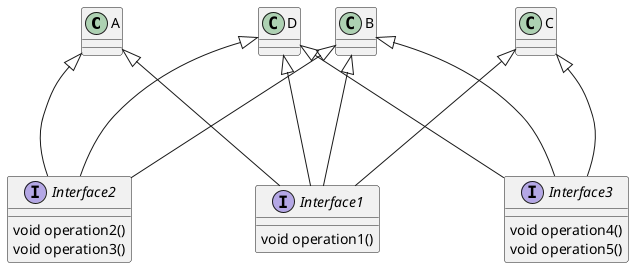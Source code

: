 @startuml
A <|--- Interface1
A <|--- Interface2

B <|--- Interface1
B <|--- Interface2
B <|--- Interface3

C <|--- Interface1
C <|--- Interface3

D <|--- Interface1
D <|--- Interface2
D <|--- Interface3


interface Interface1{
    void operation1()
}

interface Interface2{
    void operation2()
    void operation3()
}

interface Interface3{
    void operation4()
    void operation5()
}




'class A {
'    void operation1()
'    void operation2()
'    void operation3()
'}
'class B {
'    void operation1()
'    void operation2()
'    void operation3()
'    void operation4()
'    void operation5()
'}
'class C {
'    void operation1()
'    void operation4()
'    void operation5()
'}
'
'class D {
'    void operation1()
'    void operation2()
'    void operation3()
'    void operation4()
'    void operation5()
'}



@enduml